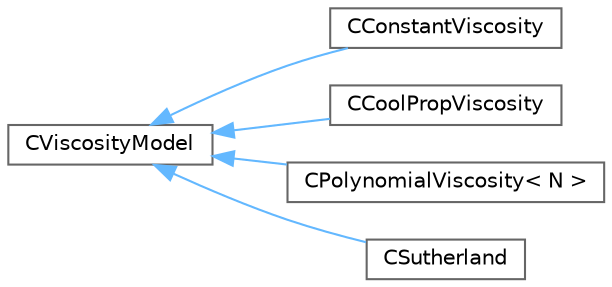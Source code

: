 digraph "Graphical Class Hierarchy"
{
 // LATEX_PDF_SIZE
  bgcolor="transparent";
  edge [fontname=Helvetica,fontsize=10,labelfontname=Helvetica,labelfontsize=10];
  node [fontname=Helvetica,fontsize=10,shape=box,height=0.2,width=0.4];
  rankdir="LR";
  Node0 [id="Node000000",label="CViscosityModel",height=0.2,width=0.4,color="grey40", fillcolor="white", style="filled",URL="$classCViscosityModel.html",tooltip="Interface class for defining the laminar viscosity model."];
  Node0 -> Node1 [id="edge429_Node000000_Node000001",dir="back",color="steelblue1",style="solid",tooltip=" "];
  Node1 [id="Node000001",label="CConstantViscosity",height=0.2,width=0.4,color="grey40", fillcolor="white", style="filled",URL="$classCConstantViscosity.html",tooltip="Defines a constant viscosity model."];
  Node0 -> Node2 [id="edge430_Node000000_Node000002",dir="back",color="steelblue1",style="solid",tooltip=" "];
  Node2 [id="Node000002",label="CCoolPropViscosity",height=0.2,width=0.4,color="grey40", fillcolor="white", style="filled",URL="$classCCoolPropViscosity.html",tooltip="Defines CoolProp viscosity model."];
  Node0 -> Node3 [id="edge431_Node000000_Node000003",dir="back",color="steelblue1",style="solid",tooltip=" "];
  Node3 [id="Node000003",label="CPolynomialViscosity\< N \>",height=0.2,width=0.4,color="grey40", fillcolor="white", style="filled",URL="$classCPolynomialViscosity.html",tooltip="Defines laminar viscosity as a polynomial function of temperature."];
  Node0 -> Node4 [id="edge432_Node000000_Node000004",dir="back",color="steelblue1",style="solid",tooltip=" "];
  Node4 [id="Node000004",label="CSutherland",height=0.2,width=0.4,color="grey40", fillcolor="white", style="filled",URL="$classCSutherland.html",tooltip="Defines Sutherland's Law for laminar viscosity."];
}
